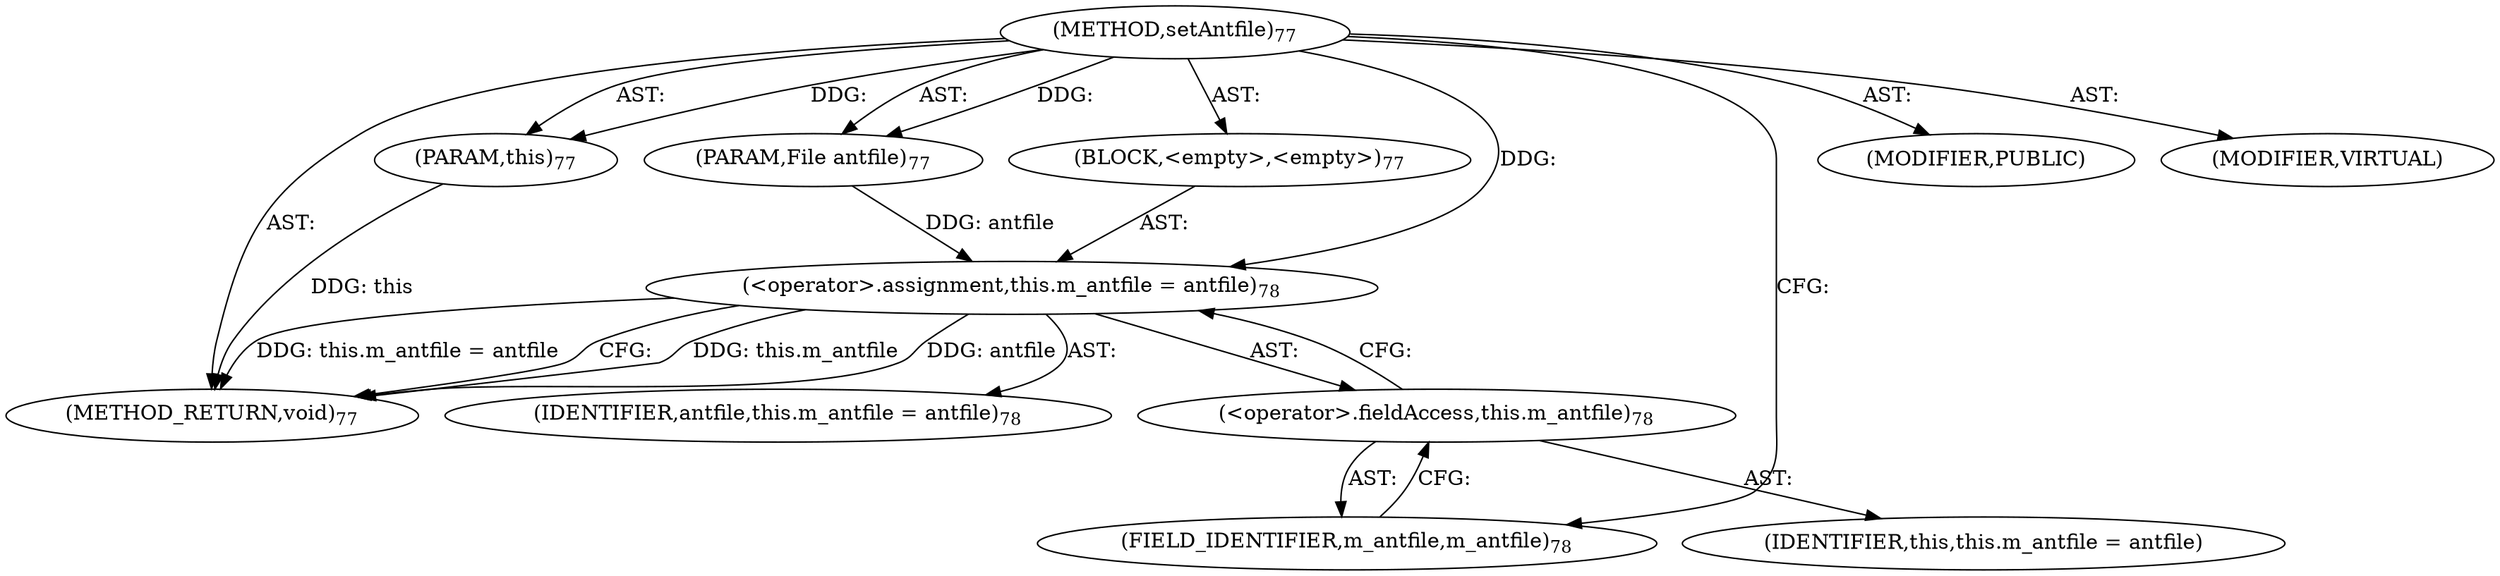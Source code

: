 digraph "setAntfile" {  
"111669149696" [label = <(METHOD,setAntfile)<SUB>77</SUB>> ]
"115964116993" [label = <(PARAM,this)<SUB>77</SUB>> ]
"115964116994" [label = <(PARAM,File antfile)<SUB>77</SUB>> ]
"25769803776" [label = <(BLOCK,&lt;empty&gt;,&lt;empty&gt;)<SUB>77</SUB>> ]
"30064771072" [label = <(&lt;operator&gt;.assignment,this.m_antfile = antfile)<SUB>78</SUB>> ]
"30064771073" [label = <(&lt;operator&gt;.fieldAccess,this.m_antfile)<SUB>78</SUB>> ]
"68719476737" [label = <(IDENTIFIER,this,this.m_antfile = antfile)> ]
"55834574848" [label = <(FIELD_IDENTIFIER,m_antfile,m_antfile)<SUB>78</SUB>> ]
"68719476738" [label = <(IDENTIFIER,antfile,this.m_antfile = antfile)<SUB>78</SUB>> ]
"133143986179" [label = <(MODIFIER,PUBLIC)> ]
"133143986180" [label = <(MODIFIER,VIRTUAL)> ]
"128849018880" [label = <(METHOD_RETURN,void)<SUB>77</SUB>> ]
  "111669149696" -> "115964116993"  [ label = "AST: "] 
  "111669149696" -> "115964116994"  [ label = "AST: "] 
  "111669149696" -> "25769803776"  [ label = "AST: "] 
  "111669149696" -> "133143986179"  [ label = "AST: "] 
  "111669149696" -> "133143986180"  [ label = "AST: "] 
  "111669149696" -> "128849018880"  [ label = "AST: "] 
  "25769803776" -> "30064771072"  [ label = "AST: "] 
  "30064771072" -> "30064771073"  [ label = "AST: "] 
  "30064771072" -> "68719476738"  [ label = "AST: "] 
  "30064771073" -> "68719476737"  [ label = "AST: "] 
  "30064771073" -> "55834574848"  [ label = "AST: "] 
  "30064771072" -> "128849018880"  [ label = "CFG: "] 
  "30064771073" -> "30064771072"  [ label = "CFG: "] 
  "55834574848" -> "30064771073"  [ label = "CFG: "] 
  "111669149696" -> "55834574848"  [ label = "CFG: "] 
  "115964116993" -> "128849018880"  [ label = "DDG: this"] 
  "30064771072" -> "128849018880"  [ label = "DDG: this.m_antfile"] 
  "30064771072" -> "128849018880"  [ label = "DDG: antfile"] 
  "30064771072" -> "128849018880"  [ label = "DDG: this.m_antfile = antfile"] 
  "111669149696" -> "115964116993"  [ label = "DDG: "] 
  "111669149696" -> "115964116994"  [ label = "DDG: "] 
  "115964116994" -> "30064771072"  [ label = "DDG: antfile"] 
  "111669149696" -> "30064771072"  [ label = "DDG: "] 
}
